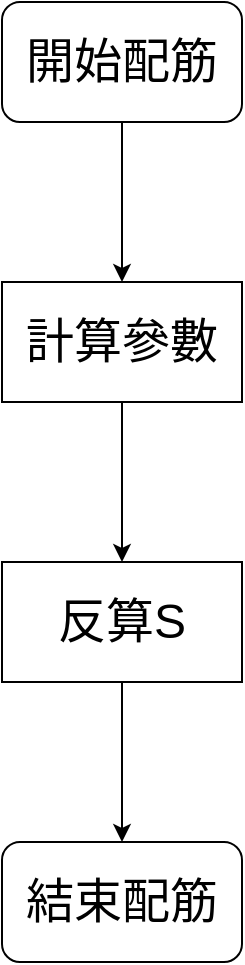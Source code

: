 <mxfile version="21.2.8" type="device">
  <diagram name="第 1 页" id="fM3Vc3Kv1T0QzwrSttcx">
    <mxGraphModel dx="1036" dy="614" grid="1" gridSize="10" guides="1" tooltips="1" connect="1" arrows="1" fold="1" page="1" pageScale="1" pageWidth="827" pageHeight="1169" math="0" shadow="0">
      <root>
        <mxCell id="0" />
        <mxCell id="1" parent="0" />
        <mxCell id="p9XiOc4e-5KOzGA8YhYJ-5" value="" style="edgeStyle=orthogonalEdgeStyle;rounded=0;orthogonalLoop=1;jettySize=auto;html=1;" edge="1" parent="1" source="p9XiOc4e-5KOzGA8YhYJ-1" target="p9XiOc4e-5KOzGA8YhYJ-4">
          <mxGeometry relative="1" as="geometry" />
        </mxCell>
        <mxCell id="p9XiOc4e-5KOzGA8YhYJ-1" value="&lt;font style=&quot;font-size: 24px;&quot;&gt;開始配筋&lt;/font&gt;" style="rounded=1;whiteSpace=wrap;html=1;" vertex="1" parent="1">
          <mxGeometry x="360" y="40" width="120" height="60" as="geometry" />
        </mxCell>
        <mxCell id="p9XiOc4e-5KOzGA8YhYJ-7" value="" style="edgeStyle=orthogonalEdgeStyle;rounded=0;orthogonalLoop=1;jettySize=auto;html=1;" edge="1" parent="1" source="p9XiOc4e-5KOzGA8YhYJ-4" target="p9XiOc4e-5KOzGA8YhYJ-6">
          <mxGeometry relative="1" as="geometry" />
        </mxCell>
        <mxCell id="p9XiOc4e-5KOzGA8YhYJ-4" value="&lt;font style=&quot;font-size: 24px;&quot;&gt;計算參數&lt;/font&gt;" style="rounded=0;whiteSpace=wrap;html=1;" vertex="1" parent="1">
          <mxGeometry x="360" y="180" width="120" height="60" as="geometry" />
        </mxCell>
        <mxCell id="p9XiOc4e-5KOzGA8YhYJ-11" value="" style="edgeStyle=orthogonalEdgeStyle;rounded=0;orthogonalLoop=1;jettySize=auto;html=1;" edge="1" parent="1" source="p9XiOc4e-5KOzGA8YhYJ-6" target="p9XiOc4e-5KOzGA8YhYJ-8">
          <mxGeometry relative="1" as="geometry" />
        </mxCell>
        <mxCell id="p9XiOc4e-5KOzGA8YhYJ-6" value="&lt;font style=&quot;font-size: 24px;&quot;&gt;反算S&lt;/font&gt;" style="rounded=0;whiteSpace=wrap;html=1;" vertex="1" parent="1">
          <mxGeometry x="360" y="320" width="120" height="60" as="geometry" />
        </mxCell>
        <mxCell id="p9XiOc4e-5KOzGA8YhYJ-8" value="&lt;font style=&quot;font-size: 24px;&quot;&gt;結束配筋&lt;/font&gt;" style="rounded=1;whiteSpace=wrap;html=1;" vertex="1" parent="1">
          <mxGeometry x="360" y="460" width="120" height="60" as="geometry" />
        </mxCell>
      </root>
    </mxGraphModel>
  </diagram>
</mxfile>
